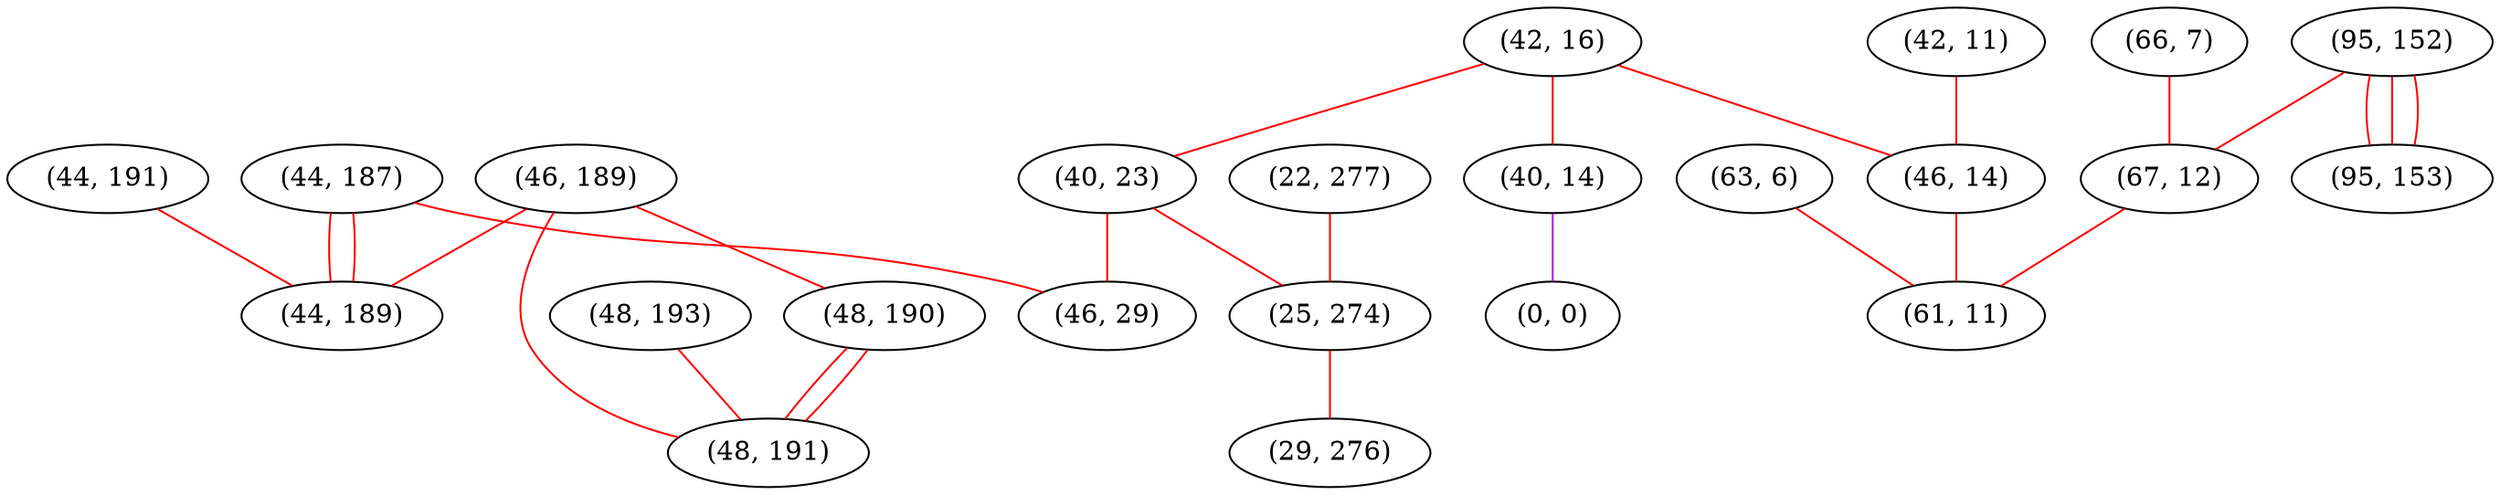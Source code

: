 graph "" {
"(44, 187)";
"(42, 16)";
"(44, 191)";
"(95, 152)";
"(46, 189)";
"(66, 7)";
"(63, 6)";
"(42, 11)";
"(40, 23)";
"(48, 190)";
"(22, 277)";
"(40, 14)";
"(0, 0)";
"(25, 274)";
"(48, 193)";
"(46, 14)";
"(44, 189)";
"(67, 12)";
"(48, 191)";
"(29, 276)";
"(61, 11)";
"(95, 153)";
"(46, 29)";
"(44, 187)" -- "(44, 189)"  [color=red, key=0, weight=1];
"(44, 187)" -- "(44, 189)"  [color=red, key=1, weight=1];
"(44, 187)" -- "(46, 29)"  [color=red, key=0, weight=1];
"(42, 16)" -- "(40, 14)"  [color=red, key=0, weight=1];
"(42, 16)" -- "(40, 23)"  [color=red, key=0, weight=1];
"(42, 16)" -- "(46, 14)"  [color=red, key=0, weight=1];
"(44, 191)" -- "(44, 189)"  [color=red, key=0, weight=1];
"(95, 152)" -- "(67, 12)"  [color=red, key=0, weight=1];
"(95, 152)" -- "(95, 153)"  [color=red, key=0, weight=1];
"(95, 152)" -- "(95, 153)"  [color=red, key=1, weight=1];
"(95, 152)" -- "(95, 153)"  [color=red, key=2, weight=1];
"(46, 189)" -- "(44, 189)"  [color=red, key=0, weight=1];
"(46, 189)" -- "(48, 190)"  [color=red, key=0, weight=1];
"(46, 189)" -- "(48, 191)"  [color=red, key=0, weight=1];
"(66, 7)" -- "(67, 12)"  [color=red, key=0, weight=1];
"(63, 6)" -- "(61, 11)"  [color=red, key=0, weight=1];
"(42, 11)" -- "(46, 14)"  [color=red, key=0, weight=1];
"(40, 23)" -- "(25, 274)"  [color=red, key=0, weight=1];
"(40, 23)" -- "(46, 29)"  [color=red, key=0, weight=1];
"(48, 190)" -- "(48, 191)"  [color=red, key=0, weight=1];
"(48, 190)" -- "(48, 191)"  [color=red, key=1, weight=1];
"(22, 277)" -- "(25, 274)"  [color=red, key=0, weight=1];
"(40, 14)" -- "(0, 0)"  [color=purple, key=0, weight=4];
"(25, 274)" -- "(29, 276)"  [color=red, key=0, weight=1];
"(48, 193)" -- "(48, 191)"  [color=red, key=0, weight=1];
"(46, 14)" -- "(61, 11)"  [color=red, key=0, weight=1];
"(67, 12)" -- "(61, 11)"  [color=red, key=0, weight=1];
}
